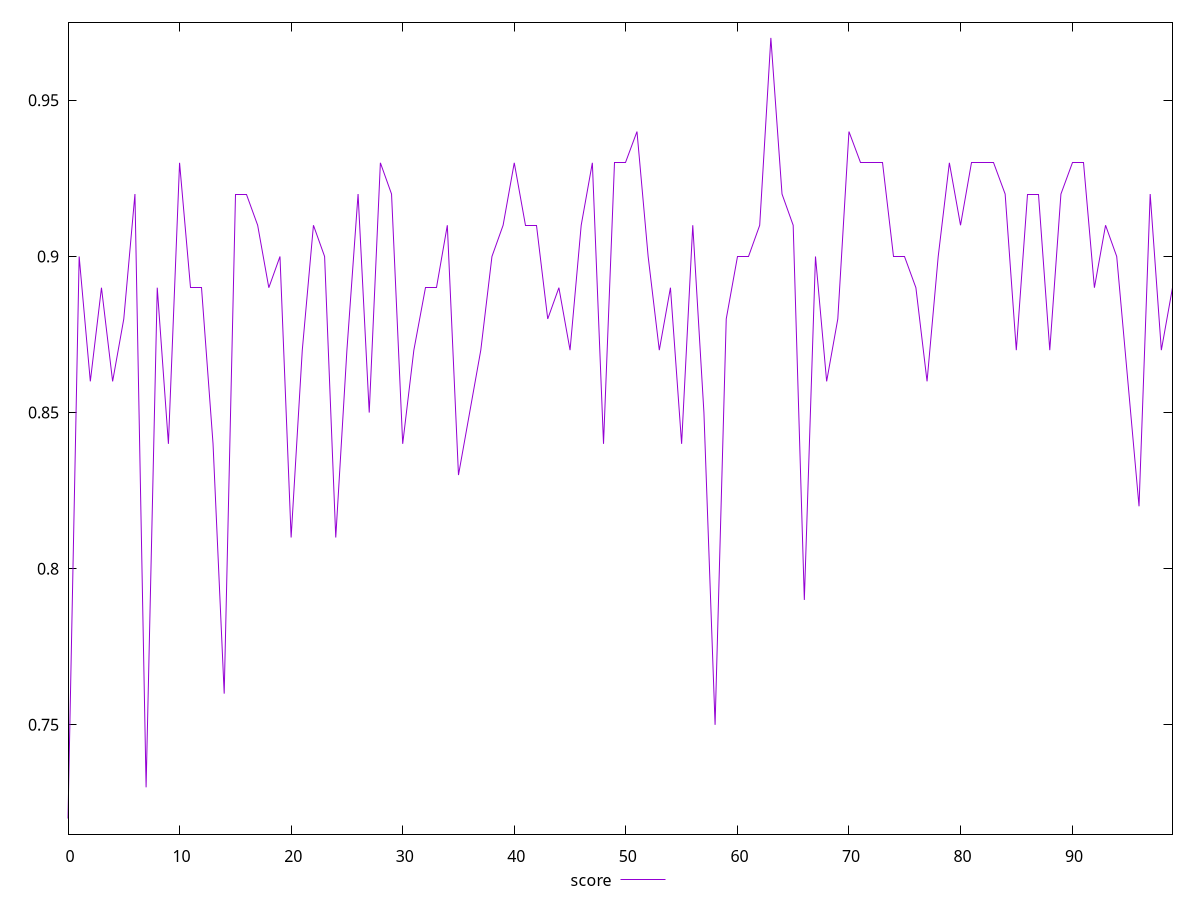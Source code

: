 reset

$score <<EOF
0 0.72
1 0.9
2 0.86
3 0.89
4 0.86
5 0.88
6 0.92
7 0.73
8 0.89
9 0.84
10 0.93
11 0.89
12 0.89
13 0.84
14 0.76
15 0.92
16 0.92
17 0.91
18 0.89
19 0.9
20 0.81
21 0.87
22 0.91
23 0.9
24 0.81
25 0.87
26 0.92
27 0.85
28 0.93
29 0.92
30 0.84
31 0.87
32 0.89
33 0.89
34 0.91
35 0.83
36 0.85
37 0.87
38 0.9
39 0.91
40 0.93
41 0.91
42 0.91
43 0.88
44 0.89
45 0.87
46 0.91
47 0.93
48 0.84
49 0.93
50 0.93
51 0.94
52 0.9
53 0.87
54 0.89
55 0.84
56 0.91
57 0.85
58 0.75
59 0.88
60 0.9
61 0.9
62 0.91
63 0.97
64 0.92
65 0.91
66 0.79
67 0.9
68 0.86
69 0.88
70 0.94
71 0.93
72 0.93
73 0.93
74 0.9
75 0.9
76 0.89
77 0.86
78 0.9
79 0.93
80 0.91
81 0.93
82 0.93
83 0.93
84 0.92
85 0.87
86 0.92
87 0.92
88 0.87
89 0.92
90 0.93
91 0.93
92 0.89
93 0.91
94 0.9
95 0.86
96 0.82
97 0.92
98 0.87
99 0.89
EOF

set key outside below
set xrange [0:99]
set yrange [0.715:0.975]
set trange [0.715:0.975]
set terminal svg size 640, 500 enhanced background rgb 'white'
set output "report_00013_2021-02-09T12-04-24.940Z/first-contentful-paint/samples/pages+cached+noadtech+nomedia/score/values.svg"

plot $score title "score" with line

reset
